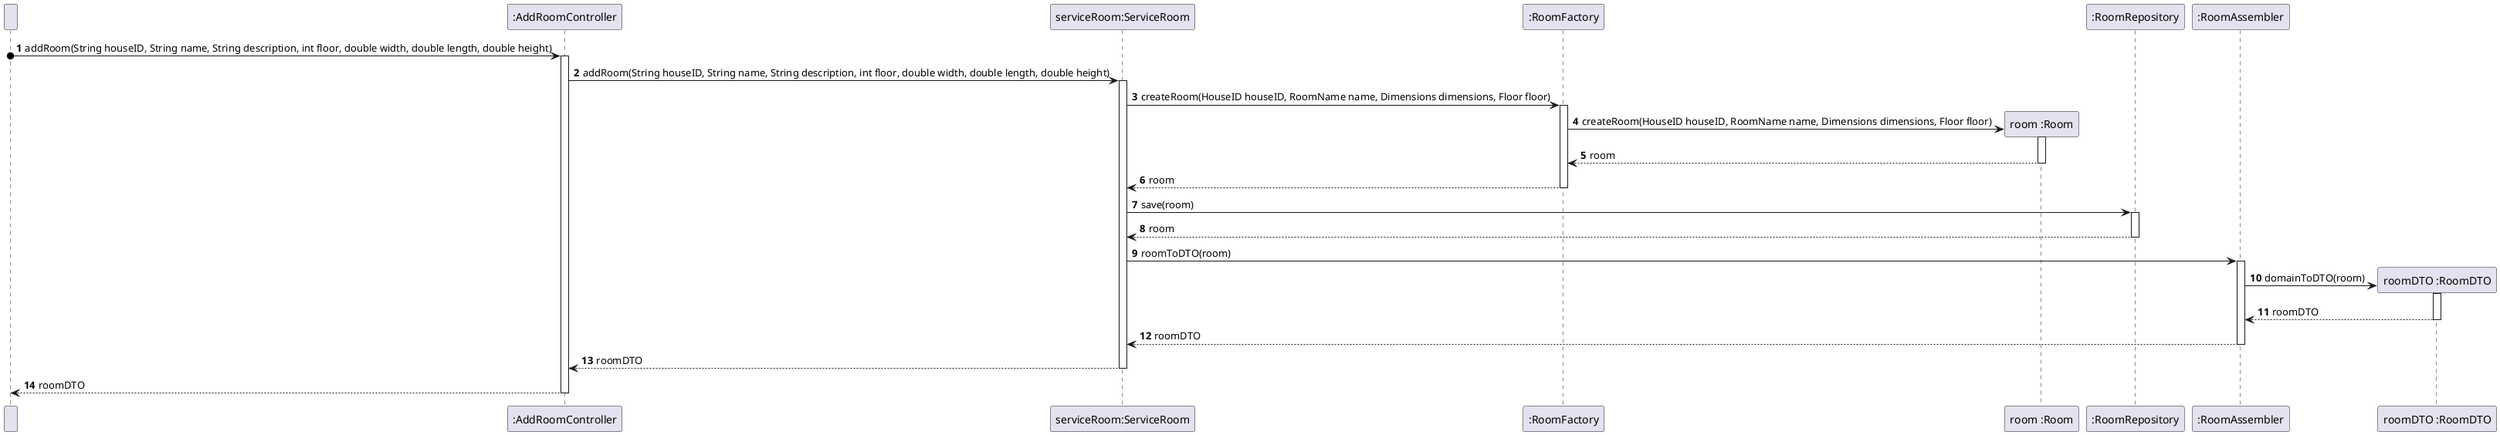 @startuml

!pragma layout smetana
autonumber

participant " " as User
participant ":AddRoomController" as Controller
participant "serviceRoom:ServiceRoom" as Service
participant ":RoomFactory" as Factory
participant "room :Room" as Room
participant ":RoomRepository" as Repository
participant ":RoomAssembler" as Assembler
participant "roomDTO :RoomDTO" as DTO

User o-> Controller: addRoom(String houseID, String name, String description, int floor, double width, double length, double height)
activate Controller
Controller -> Service: addRoom(String houseID, String name, String description, int floor, double width, double length, double height)
activate Service
Service -> Factory: createRoom(HouseID houseID, RoomName name, Dimensions dimensions, Floor floor)
activate Factory
create Room
Factory -> Room: createRoom(HouseID houseID, RoomName name, Dimensions dimensions, Floor floor)
activate Room
Room --> Factory: room
deactivate Room
Factory --> Service: room
deactivate Factory
Service -> Repository: save(room)
activate Repository
Repository --> Service : room
deactivate Repository
Service -> Assembler: roomToDTO(room)
activate Assembler
create DTO
Assembler -> DTO: domainToDTO(room)
activate DTO
DTO --> Assembler: roomDTO
deactivate DTO
Assembler --> Service: roomDTO
deactivate Assembler
Service --> Controller: roomDTO
deactivate Service
Controller --> User: roomDTO
deactivate Controller





@enduml
